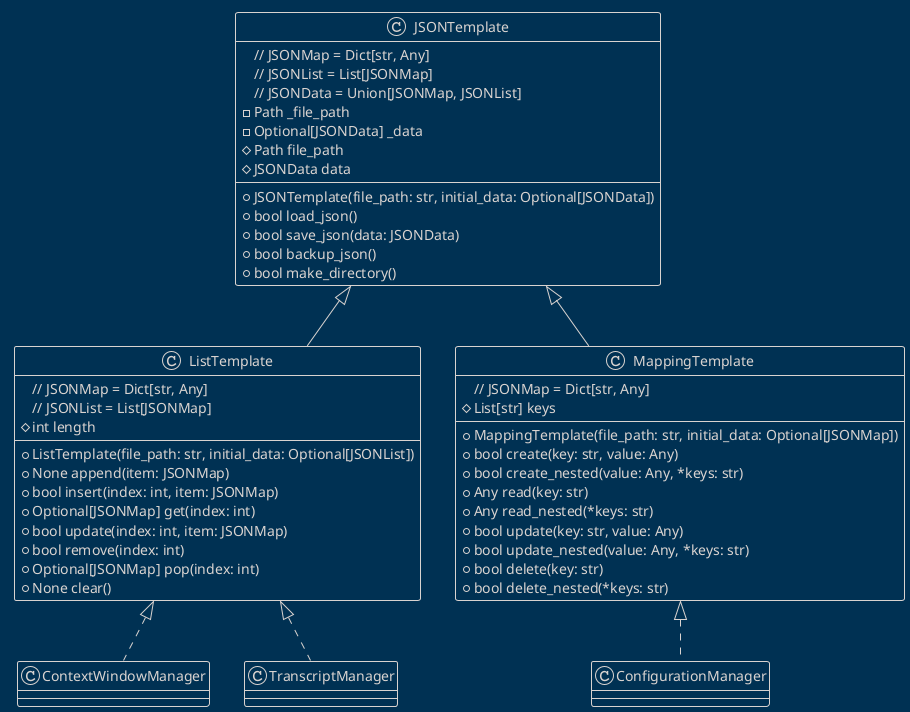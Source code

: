 @startuml MappingTemplates
!theme blueprint

class JSONTemplate {
    // JSONMap = Dict[str, Any]
    // JSONList = List[JSONMap]
    // JSONData = Union[JSONMap, JSONList]
    - Path _file_path
    - Optional[JSONData] _data
    + JSONTemplate(file_path: str, initial_data: Optional[JSONData])
    # Path file_path
    # JSONData data
    + bool load_json()
    + bool save_json(data: JSONData)
    + bool backup_json()
    + bool make_directory()
}

class ListTemplate extends JSONTemplate {
    // JSONMap = Dict[str, Any]
    // JSONList = List[JSONMap]
    + ListTemplate(file_path: str, initial_data: Optional[JSONList])
    # int length
    + None append(item: JSONMap)
    + bool insert(index: int, item: JSONMap)
    + Optional[JSONMap] get(index: int)
    + bool update(index: int, item: JSONMap)
    + bool remove(index: int)
    + Optional[JSONMap] pop(index: int)
    + None clear()
}

class MappingTemplate extends JSONTemplate {
    // JSONMap = Dict[str, Any]
    + MappingTemplate(file_path: str, initial_data: Optional[JSONMap])
    # List[str] keys
    + bool create(key: str, value: Any)
    + bool create_nested(value: Any, *keys: str)
    + Any read(key: str)
    + Any read_nested(*keys: str)
    + bool update(key: str, value: Any)
    + bool update_nested(value: Any, *keys: str)
    + bool delete(key: str)
    + bool delete_nested(*keys: str)
}

class ConfigurationManager
MappingTemplate <|.. ConfigurationManager

class ContextWindowManager
ListTemplate <|.. ContextWindowManager

class TranscriptManager
ListTemplate <|.. TranscriptManager
@enduml
